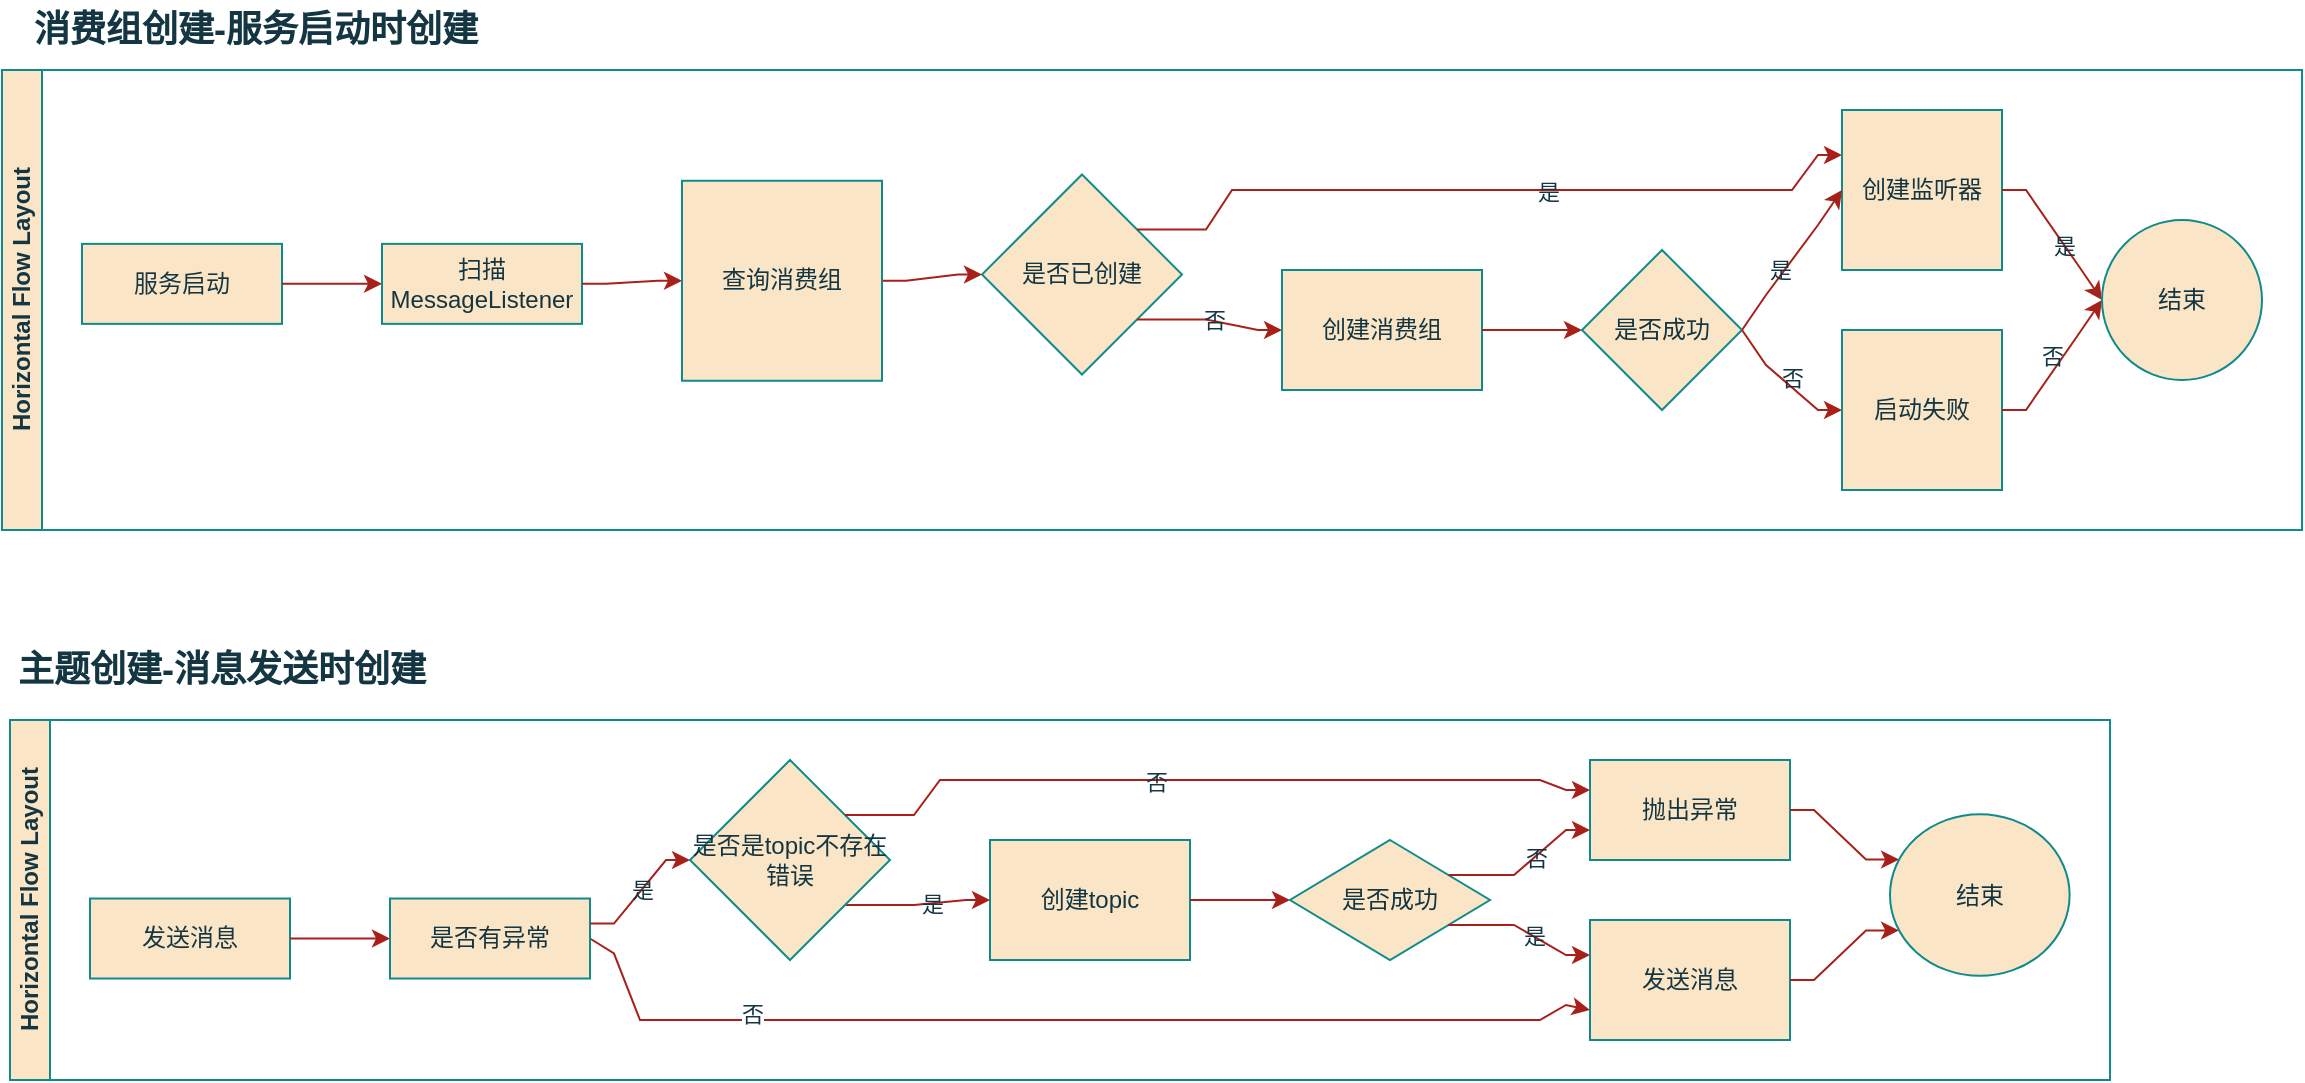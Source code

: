 <mxfile version="22.1.3" type="github">
  <diagram name="第 1 页" id="OHvzYQvvOX94lxVfNjPB">
    <mxGraphModel dx="1509" dy="639" grid="1" gridSize="10" guides="1" tooltips="1" connect="1" arrows="1" fold="1" page="1" pageScale="1" pageWidth="827" pageHeight="1169" math="0" shadow="0">
      <root>
        <mxCell id="0" />
        <mxCell id="1" parent="0" />
        <mxCell id="VYQc9DKy9v42-T7aidAJ-22" value="Horizontal Flow Layout" style="swimlane;html=1;startSize=20;horizontal=0;childLayout=flowLayout;flowOrientation=west;resizable=0;interRankCellSpacing=50;containerType=tree;fontSize=12;labelBackgroundColor=none;fillColor=#FAE5C7;strokeColor=#0F8B8D;fontColor=#143642;" vertex="1" parent="1">
          <mxGeometry x="30" y="335" width="1150" height="230" as="geometry" />
        </mxCell>
        <mxCell id="VYQc9DKy9v42-T7aidAJ-23" value="服务启动" style="whiteSpace=wrap;html=1;labelBackgroundColor=none;fillColor=#FAE5C7;strokeColor=#0F8B8D;fontColor=#143642;" vertex="1" parent="VYQc9DKy9v42-T7aidAJ-22">
          <mxGeometry x="40" y="86.931" width="100" height="40" as="geometry" />
        </mxCell>
        <mxCell id="VYQc9DKy9v42-T7aidAJ-56" value="" style="edgeStyle=orthogonalEdgeStyle;rounded=0;orthogonalLoop=1;jettySize=auto;html=1;noEdgeStyle=1;orthogonal=1;labelBackgroundColor=none;fontColor=default;strokeColor=#A8201A;" edge="1" source="VYQc9DKy9v42-T7aidAJ-23" target="VYQc9DKy9v42-T7aidAJ-57" parent="VYQc9DKy9v42-T7aidAJ-22">
          <mxGeometry relative="1" as="geometry">
            <Array as="points">
              <mxPoint x="152" y="106.931" />
              <mxPoint x="178" y="106.931" />
            </Array>
          </mxGeometry>
        </mxCell>
        <mxCell id="VYQc9DKy9v42-T7aidAJ-57" value="扫描MessageListener" style="whiteSpace=wrap;html=1;labelBackgroundColor=none;fillColor=#FAE5C7;strokeColor=#0F8B8D;fontColor=#143642;" vertex="1" parent="VYQc9DKy9v42-T7aidAJ-22">
          <mxGeometry x="190" y="86.931" width="100" height="40" as="geometry" />
        </mxCell>
        <mxCell id="VYQc9DKy9v42-T7aidAJ-58" value="" style="edgeStyle=orthogonalEdgeStyle;rounded=0;orthogonalLoop=1;jettySize=auto;html=1;noEdgeStyle=1;orthogonal=1;labelBackgroundColor=none;fontColor=default;strokeColor=#A8201A;" edge="1" target="VYQc9DKy9v42-T7aidAJ-64" source="VYQc9DKy9v42-T7aidAJ-57" parent="VYQc9DKy9v42-T7aidAJ-22">
          <mxGeometry relative="1" as="geometry">
            <mxPoint x="3480" y="2265.926" as="sourcePoint" />
            <Array as="points">
              <mxPoint x="302" y="106.931" />
              <mxPoint x="328" y="105.373" />
            </Array>
          </mxGeometry>
        </mxCell>
        <mxCell id="VYQc9DKy9v42-T7aidAJ-59" value="是否已创建" style="whiteSpace=wrap;html=1;shape=rhombus;perimeter=rhombusPerimeter;labelBackgroundColor=none;fillColor=#FAE5C7;strokeColor=#0F8B8D;fontColor=#143642;" vertex="1" parent="VYQc9DKy9v42-T7aidAJ-22">
          <mxGeometry x="490" y="52.257" width="100" height="100" as="geometry" />
        </mxCell>
        <mxCell id="VYQc9DKy9v42-T7aidAJ-60" value="" style="edgeStyle=orthogonalEdgeStyle;rounded=0;orthogonalLoop=1;jettySize=auto;html=1;noEdgeStyle=1;orthogonal=1;labelBackgroundColor=none;fontColor=default;strokeColor=#A8201A;" edge="1" target="VYQc9DKy9v42-T7aidAJ-61" source="VYQc9DKy9v42-T7aidAJ-59" parent="VYQc9DKy9v42-T7aidAJ-22">
          <mxGeometry relative="1" as="geometry">
            <mxPoint x="3530" y="2175.926" as="sourcePoint" />
            <Array as="points">
              <mxPoint x="602" y="79.757" />
              <mxPoint x="615" y="60" />
              <mxPoint x="765" y="60" />
              <mxPoint x="765" y="60" />
              <mxPoint x="895" y="60" />
              <mxPoint x="908" y="42.5" />
            </Array>
          </mxGeometry>
        </mxCell>
        <mxCell id="VYQc9DKy9v42-T7aidAJ-65" value="是" style="edgeLabel;html=1;align=center;verticalAlign=middle;resizable=0;points=[];labelBackgroundColor=none;fontColor=#143642;" vertex="1" connectable="0" parent="VYQc9DKy9v42-T7aidAJ-60">
          <mxGeometry x="0.16" y="-1" relative="1" as="geometry">
            <mxPoint as="offset" />
          </mxGeometry>
        </mxCell>
        <mxCell id="VYQc9DKy9v42-T7aidAJ-61" value="创建监听器" style="whiteSpace=wrap;html=1;shape=label;rounded=0;labelBackgroundColor=none;fillColor=#FAE5C7;strokeColor=#0F8B8D;fontColor=#143642;" vertex="1" parent="VYQc9DKy9v42-T7aidAJ-22">
          <mxGeometry x="920" y="20" width="80" height="80" as="geometry" />
        </mxCell>
        <mxCell id="VYQc9DKy9v42-T7aidAJ-63" value="" style="edgeStyle=orthogonalEdgeStyle;rounded=0;orthogonalLoop=1;jettySize=auto;html=1;noEdgeStyle=1;orthogonal=1;labelBackgroundColor=none;fontColor=default;strokeColor=#A8201A;" edge="1" target="VYQc9DKy9v42-T7aidAJ-59" source="VYQc9DKy9v42-T7aidAJ-64" parent="VYQc9DKy9v42-T7aidAJ-22">
          <mxGeometry relative="1" as="geometry">
            <mxPoint x="3230" y="2095.926" as="sourcePoint" />
            <Array as="points">
              <mxPoint x="452" y="105.373" />
              <mxPoint x="478" y="102.257" />
            </Array>
          </mxGeometry>
        </mxCell>
        <mxCell id="VYQc9DKy9v42-T7aidAJ-64" value="查询消费组" style="whiteSpace=wrap;html=1;shape=label;rounded=0;labelBackgroundColor=none;fillColor=#FAE5C7;strokeColor=#0F8B8D;fontColor=#143642;" vertex="1" parent="VYQc9DKy9v42-T7aidAJ-22">
          <mxGeometry x="340" y="55.373" width="100" height="100" as="geometry" />
        </mxCell>
        <mxCell id="VYQc9DKy9v42-T7aidAJ-68" value="" style="edgeStyle=orthogonalEdgeStyle;rounded=0;orthogonalLoop=1;jettySize=auto;html=1;noEdgeStyle=1;orthogonal=1;labelBackgroundColor=none;fontColor=default;strokeColor=#A8201A;" edge="1" target="VYQc9DKy9v42-T7aidAJ-69" source="VYQc9DKy9v42-T7aidAJ-59" parent="VYQc9DKy9v42-T7aidAJ-22">
          <mxGeometry relative="1" as="geometry">
            <mxPoint x="3060" y="1935.926" as="sourcePoint" />
            <Array as="points">
              <mxPoint x="602" y="124.757" />
              <mxPoint x="628" y="130" />
            </Array>
          </mxGeometry>
        </mxCell>
        <mxCell id="VYQc9DKy9v42-T7aidAJ-71" value="否" style="edgeLabel;html=1;align=center;verticalAlign=middle;resizable=0;points=[];labelBackgroundColor=none;fontColor=#143642;" vertex="1" connectable="0" parent="VYQc9DKy9v42-T7aidAJ-68">
          <mxGeometry x="0.038" y="1" relative="1" as="geometry">
            <mxPoint as="offset" />
          </mxGeometry>
        </mxCell>
        <mxCell id="VYQc9DKy9v42-T7aidAJ-70" style="edgeStyle=orthogonalEdgeStyle;rounded=0;orthogonalLoop=1;jettySize=auto;html=1;exitX=1;exitY=0.5;exitDx=0;exitDy=0;entryX=0;entryY=0.5;entryDx=0;entryDy=0;noEdgeStyle=1;orthogonal=1;labelBackgroundColor=none;fontColor=default;strokeColor=#A8201A;" edge="1" parent="VYQc9DKy9v42-T7aidAJ-22" source="VYQc9DKy9v42-T7aidAJ-129" target="VYQc9DKy9v42-T7aidAJ-61">
          <mxGeometry relative="1" as="geometry">
            <Array as="points">
              <mxPoint x="882" y="112.5" />
              <mxPoint x="908" y="77.5" />
            </Array>
          </mxGeometry>
        </mxCell>
        <mxCell id="VYQc9DKy9v42-T7aidAJ-131" value="是" style="edgeLabel;html=1;align=center;verticalAlign=middle;resizable=0;points=[];labelBackgroundColor=none;fontColor=#143642;" vertex="1" connectable="0" parent="VYQc9DKy9v42-T7aidAJ-70">
          <mxGeometry x="-0.195" y="3" relative="1" as="geometry">
            <mxPoint x="1" as="offset" />
          </mxGeometry>
        </mxCell>
        <mxCell id="VYQc9DKy9v42-T7aidAJ-69" value="创建消费组" style="whiteSpace=wrap;html=1;shape=label;rounded=0;labelBackgroundColor=none;fillColor=#FAE5C7;strokeColor=#0F8B8D;fontColor=#143642;" vertex="1" parent="VYQc9DKy9v42-T7aidAJ-22">
          <mxGeometry x="640" y="100" width="100" height="60" as="geometry" />
        </mxCell>
        <mxCell id="VYQc9DKy9v42-T7aidAJ-128" value="" style="edgeStyle=orthogonalEdgeStyle;rounded=0;orthogonalLoop=1;jettySize=auto;html=1;exitX=1;exitY=0.5;exitDx=0;exitDy=0;entryX=0;entryY=0.5;entryDx=0;entryDy=0;noEdgeStyle=1;orthogonal=1;labelBackgroundColor=none;fontColor=default;strokeColor=#A8201A;" edge="1" parent="VYQc9DKy9v42-T7aidAJ-22" source="VYQc9DKy9v42-T7aidAJ-69" target="VYQc9DKy9v42-T7aidAJ-129">
          <mxGeometry relative="1" as="geometry">
            <mxPoint x="2334" y="1317.778" as="sourcePoint" />
            <mxPoint x="2384" y="1287.778" as="targetPoint" />
            <Array as="points">
              <mxPoint x="752" y="130" />
              <mxPoint x="778" y="130" />
            </Array>
          </mxGeometry>
        </mxCell>
        <mxCell id="VYQc9DKy9v42-T7aidAJ-129" value="是否成功" style="rhombus;whiteSpace=wrap;html=1;labelBackgroundColor=none;fillColor=#FAE5C7;strokeColor=#0F8B8D;fontColor=#143642;" vertex="1" parent="VYQc9DKy9v42-T7aidAJ-22">
          <mxGeometry x="790" y="90" width="80" height="80" as="geometry" />
        </mxCell>
        <mxCell id="VYQc9DKy9v42-T7aidAJ-132" value="" style="edgeStyle=orthogonalEdgeStyle;rounded=0;orthogonalLoop=1;jettySize=auto;html=1;noEdgeStyle=1;orthogonal=1;labelBackgroundColor=none;fontColor=default;strokeColor=#A8201A;entryX=0;entryY=0.5;entryDx=0;entryDy=0;" edge="1" target="VYQc9DKy9v42-T7aidAJ-140" source="VYQc9DKy9v42-T7aidAJ-61" parent="VYQc9DKy9v42-T7aidAJ-22">
          <mxGeometry relative="1" as="geometry">
            <mxPoint x="1922" y="1077.778" as="sourcePoint" />
            <Array as="points">
              <mxPoint x="1012" y="60" />
              <mxPoint x="1038" y="97.5" />
            </Array>
          </mxGeometry>
        </mxCell>
        <mxCell id="VYQc9DKy9v42-T7aidAJ-133" value="是" style="edgeLabel;html=1;align=center;verticalAlign=middle;resizable=0;points=[];labelBackgroundColor=none;fontColor=#143642;" vertex="1" connectable="0" parent="VYQc9DKy9v42-T7aidAJ-132">
          <mxGeometry x="0.16" y="-1" relative="1" as="geometry">
            <mxPoint as="offset" />
          </mxGeometry>
        </mxCell>
        <mxCell id="VYQc9DKy9v42-T7aidAJ-135" value="" style="edgeStyle=orthogonalEdgeStyle;rounded=0;orthogonalLoop=1;jettySize=auto;html=1;exitX=1;exitY=0.5;exitDx=0;exitDy=0;entryX=0;entryY=0.5;entryDx=0;entryDy=0;noEdgeStyle=1;orthogonal=1;labelBackgroundColor=none;fontColor=default;strokeColor=#A8201A;" edge="1" target="VYQc9DKy9v42-T7aidAJ-136" source="VYQc9DKy9v42-T7aidAJ-129" parent="VYQc9DKy9v42-T7aidAJ-22">
          <mxGeometry relative="1" as="geometry">
            <mxPoint x="1974" y="1024" as="sourcePoint" />
            <mxPoint x="2418" y="1607.778" as="targetPoint" />
            <Array as="points">
              <mxPoint x="882" y="147.5" />
              <mxPoint x="908" y="170" />
            </Array>
          </mxGeometry>
        </mxCell>
        <mxCell id="VYQc9DKy9v42-T7aidAJ-137" value="否" style="edgeLabel;html=1;align=center;verticalAlign=middle;resizable=0;points=[];labelBackgroundColor=none;fontColor=#143642;" vertex="1" connectable="0" parent="VYQc9DKy9v42-T7aidAJ-135">
          <mxGeometry x="0.069" y="4" relative="1" as="geometry">
            <mxPoint x="-1" as="offset" />
          </mxGeometry>
        </mxCell>
        <mxCell id="VYQc9DKy9v42-T7aidAJ-136" value="启动失败" style="whiteSpace=wrap;html=1;rounded=0;labelBackgroundColor=none;fillColor=#FAE5C7;strokeColor=#0F8B8D;fontColor=#143642;" vertex="1" parent="VYQc9DKy9v42-T7aidAJ-22">
          <mxGeometry x="920" y="130" width="80" height="80" as="geometry" />
        </mxCell>
        <mxCell id="VYQc9DKy9v42-T7aidAJ-138" value="" style="edgeStyle=orthogonalEdgeStyle;rounded=0;orthogonalLoop=1;jettySize=auto;html=1;exitX=1;exitY=0.5;exitDx=0;exitDy=0;entryX=0;entryY=0.5;entryDx=0;entryDy=0;noEdgeStyle=1;orthogonal=1;labelBackgroundColor=none;fontColor=default;strokeColor=#A8201A;" edge="1" target="VYQc9DKy9v42-T7aidAJ-140" source="VYQc9DKy9v42-T7aidAJ-136" parent="VYQc9DKy9v42-T7aidAJ-22">
          <mxGeometry relative="1" as="geometry">
            <mxPoint x="1904" y="960" as="sourcePoint" />
            <mxPoint x="2452" y="1927.778" as="targetPoint" />
            <Array as="points">
              <mxPoint x="1012" y="170" />
              <mxPoint x="1038" y="132.5" />
            </Array>
          </mxGeometry>
        </mxCell>
        <mxCell id="VYQc9DKy9v42-T7aidAJ-139" value="否" style="edgeLabel;html=1;align=center;verticalAlign=middle;resizable=0;points=[];labelBackgroundColor=none;fontColor=#143642;" vertex="1" connectable="0" parent="VYQc9DKy9v42-T7aidAJ-138">
          <mxGeometry x="0.069" y="4" relative="1" as="geometry">
            <mxPoint x="-1" as="offset" />
          </mxGeometry>
        </mxCell>
        <mxCell id="VYQc9DKy9v42-T7aidAJ-140" value="结束" style="whiteSpace=wrap;html=1;rounded=0;shape=ellipse;perimeter=ellipsePerimeter;aspect=fixed;labelBackgroundColor=none;fillColor=#FAE5C7;strokeColor=#0F8B8D;fontColor=#143642;" vertex="1" parent="VYQc9DKy9v42-T7aidAJ-22">
          <mxGeometry x="1050" y="75" width="80" height="80" as="geometry" />
        </mxCell>
        <mxCell id="VYQc9DKy9v42-T7aidAJ-87" value="Horizontal Flow Layout" style="swimlane;html=1;startSize=20;horizontal=0;childLayout=flowLayout;flowOrientation=west;resizable=0;interRankCellSpacing=50;containerType=tree;fontSize=12;labelBackgroundColor=none;fillColor=#FAE5C7;strokeColor=#0F8B8D;fontColor=#143642;" vertex="1" parent="1">
          <mxGeometry x="34" y="660" width="1050" height="180" as="geometry" />
        </mxCell>
        <mxCell id="VYQc9DKy9v42-T7aidAJ-88" value="发送消息" style="whiteSpace=wrap;html=1;labelBackgroundColor=none;fillColor=#FAE5C7;strokeColor=#0F8B8D;fontColor=#143642;" vertex="1" parent="VYQc9DKy9v42-T7aidAJ-87">
          <mxGeometry x="40" y="89.259" width="100" height="40" as="geometry" />
        </mxCell>
        <mxCell id="VYQc9DKy9v42-T7aidAJ-89" value="" style="edgeStyle=orthogonalEdgeStyle;rounded=0;orthogonalLoop=1;jettySize=auto;html=1;noEdgeStyle=1;orthogonal=1;labelBackgroundColor=none;fontColor=default;strokeColor=#A8201A;" edge="1" parent="VYQc9DKy9v42-T7aidAJ-87" source="VYQc9DKy9v42-T7aidAJ-88" target="VYQc9DKy9v42-T7aidAJ-90">
          <mxGeometry relative="1" as="geometry">
            <Array as="points">
              <mxPoint x="152" y="109.259" />
              <mxPoint x="178" y="109.259" />
            </Array>
          </mxGeometry>
        </mxCell>
        <mxCell id="VYQc9DKy9v42-T7aidAJ-153" style="edgeStyle=orthogonalEdgeStyle;rounded=0;orthogonalLoop=1;jettySize=auto;html=1;exitX=1;exitY=0.5;exitDx=0;exitDy=0;entryX=0;entryY=0.75;entryDx=0;entryDy=0;strokeColor=#A8201A;fontColor=#143642;fillColor=#FAE5C7;noEdgeStyle=1;orthogonal=1;" edge="1" parent="VYQc9DKy9v42-T7aidAJ-87" source="VYQc9DKy9v42-T7aidAJ-90" target="VYQc9DKy9v42-T7aidAJ-147">
          <mxGeometry relative="1" as="geometry">
            <Array as="points">
              <mxPoint x="302" y="116.759" />
              <mxPoint x="315" y="150" />
              <mxPoint x="465" y="150" />
              <mxPoint x="465" y="150" />
              <mxPoint x="615" y="150" />
              <mxPoint x="615" y="150" />
              <mxPoint x="765" y="150" />
              <mxPoint x="778" y="142.5" />
            </Array>
          </mxGeometry>
        </mxCell>
        <mxCell id="VYQc9DKy9v42-T7aidAJ-162" value="否" style="edgeLabel;html=1;align=center;verticalAlign=middle;resizable=0;points=[];fontColor=#143642;" vertex="1" connectable="0" parent="VYQc9DKy9v42-T7aidAJ-153">
          <mxGeometry x="-0.598" y="3" relative="1" as="geometry">
            <mxPoint as="offset" />
          </mxGeometry>
        </mxCell>
        <mxCell id="VYQc9DKy9v42-T7aidAJ-90" value="是否有异常" style="whiteSpace=wrap;html=1;labelBackgroundColor=none;fillColor=#FAE5C7;strokeColor=#0F8B8D;fontColor=#143642;" vertex="1" parent="VYQc9DKy9v42-T7aidAJ-87">
          <mxGeometry x="190" y="89.259" width="100" height="40" as="geometry" />
        </mxCell>
        <mxCell id="VYQc9DKy9v42-T7aidAJ-91" value="" style="edgeStyle=orthogonalEdgeStyle;rounded=0;orthogonalLoop=1;jettySize=auto;html=1;noEdgeStyle=1;orthogonal=1;labelBackgroundColor=none;fontColor=default;strokeColor=#A8201A;" edge="1" parent="VYQc9DKy9v42-T7aidAJ-87" source="VYQc9DKy9v42-T7aidAJ-90" target="VYQc9DKy9v42-T7aidAJ-97">
          <mxGeometry relative="1" as="geometry">
            <mxPoint x="4680" y="2755" as="sourcePoint" />
            <Array as="points">
              <mxPoint x="302" y="101.759" />
              <mxPoint x="328" y="70" />
            </Array>
          </mxGeometry>
        </mxCell>
        <mxCell id="VYQc9DKy9v42-T7aidAJ-110" value="是" style="edgeLabel;html=1;align=center;verticalAlign=middle;resizable=0;points=[];labelBackgroundColor=none;fontColor=#143642;" vertex="1" connectable="0" parent="VYQc9DKy9v42-T7aidAJ-91">
          <mxGeometry x="0.037" relative="1" as="geometry">
            <mxPoint as="offset" />
          </mxGeometry>
        </mxCell>
        <mxCell id="VYQc9DKy9v42-T7aidAJ-92" value="创建topic" style="whiteSpace=wrap;html=1;shape=label;rounded=0;labelBackgroundColor=none;fillColor=#FAE5C7;strokeColor=#0F8B8D;fontColor=#143642;" vertex="1" parent="VYQc9DKy9v42-T7aidAJ-87">
          <mxGeometry x="490" y="60" width="100" height="60" as="geometry" />
        </mxCell>
        <mxCell id="VYQc9DKy9v42-T7aidAJ-96" value="" style="edgeStyle=orthogonalEdgeStyle;rounded=0;orthogonalLoop=1;jettySize=auto;html=1;noEdgeStyle=1;orthogonal=1;labelBackgroundColor=none;fontColor=default;strokeColor=#A8201A;" edge="1" parent="VYQc9DKy9v42-T7aidAJ-87" source="VYQc9DKy9v42-T7aidAJ-97" target="VYQc9DKy9v42-T7aidAJ-92">
          <mxGeometry relative="1" as="geometry">
            <mxPoint x="4430" y="2585" as="sourcePoint" />
            <Array as="points">
              <mxPoint x="452" y="92.5" />
              <mxPoint x="478" y="90" />
            </Array>
          </mxGeometry>
        </mxCell>
        <mxCell id="VYQc9DKy9v42-T7aidAJ-113" value="是" style="edgeLabel;html=1;align=center;verticalAlign=middle;resizable=0;points=[];labelBackgroundColor=none;fontColor=#143642;" vertex="1" connectable="0" parent="VYQc9DKy9v42-T7aidAJ-96">
          <mxGeometry x="0.154" relative="1" as="geometry">
            <mxPoint x="1" as="offset" />
          </mxGeometry>
        </mxCell>
        <mxCell id="VYQc9DKy9v42-T7aidAJ-97" value="是否是topic不存在错误" style="whiteSpace=wrap;html=1;shape=rhombus;rounded=0;perimeter=rhombusPerimeter;labelBackgroundColor=none;fillColor=#FAE5C7;strokeColor=#0F8B8D;fontColor=#143642;" vertex="1" parent="VYQc9DKy9v42-T7aidAJ-87">
          <mxGeometry x="340" y="20" width="100" height="100" as="geometry" />
        </mxCell>
        <mxCell id="VYQc9DKy9v42-T7aidAJ-106" value="" style="edgeStyle=orthogonalEdgeStyle;rounded=0;orthogonalLoop=1;jettySize=auto;html=1;noEdgeStyle=1;orthogonal=1;labelBackgroundColor=none;fontColor=default;strokeColor=#A8201A;" edge="1" target="VYQc9DKy9v42-T7aidAJ-107" source="VYQc9DKy9v42-T7aidAJ-97" parent="VYQc9DKy9v42-T7aidAJ-87">
          <mxGeometry relative="1" as="geometry">
            <mxPoint x="3140" y="2045" as="sourcePoint" />
            <Array as="points">
              <mxPoint x="452" y="47.5" />
              <mxPoint x="465" y="30" />
              <mxPoint x="615" y="30" />
              <mxPoint x="615" y="30" />
              <mxPoint x="765" y="30" />
              <mxPoint x="778" y="35" />
            </Array>
          </mxGeometry>
        </mxCell>
        <mxCell id="VYQc9DKy9v42-T7aidAJ-114" value="否" style="edgeLabel;html=1;align=center;verticalAlign=middle;resizable=0;points=[];labelBackgroundColor=none;fontColor=#143642;" vertex="1" connectable="0" parent="VYQc9DKy9v42-T7aidAJ-106">
          <mxGeometry x="-0.143" y="-1" relative="1" as="geometry">
            <mxPoint as="offset" />
          </mxGeometry>
        </mxCell>
        <mxCell id="VYQc9DKy9v42-T7aidAJ-107" value="抛出异常" style="whiteSpace=wrap;html=1;shape=label;rounded=0;labelBackgroundColor=none;fillColor=#FAE5C7;strokeColor=#0F8B8D;fontColor=#143642;" vertex="1" parent="VYQc9DKy9v42-T7aidAJ-87">
          <mxGeometry x="790" y="20" width="100" height="50" as="geometry" />
        </mxCell>
        <mxCell id="VYQc9DKy9v42-T7aidAJ-111" value="" style="edgeStyle=orthogonalEdgeStyle;rounded=0;orthogonalLoop=1;jettySize=auto;html=1;noEdgeStyle=1;orthogonal=1;labelBackgroundColor=none;fontColor=default;strokeColor=#A8201A;" edge="1" target="VYQc9DKy9v42-T7aidAJ-158" source="VYQc9DKy9v42-T7aidAJ-107" parent="VYQc9DKy9v42-T7aidAJ-87">
          <mxGeometry relative="1" as="geometry">
            <mxPoint x="2770" y="1808" as="sourcePoint" />
            <Array as="points">
              <mxPoint x="902" y="45" />
              <mxPoint x="928" y="69.792" />
            </Array>
          </mxGeometry>
        </mxCell>
        <mxCell id="VYQc9DKy9v42-T7aidAJ-142" value="" style="edgeStyle=orthogonalEdgeStyle;rounded=0;orthogonalLoop=1;jettySize=auto;html=1;noEdgeStyle=1;orthogonal=1;labelBackgroundColor=none;fontColor=default;strokeColor=#A8201A;" edge="1" target="VYQc9DKy9v42-T7aidAJ-144" source="VYQc9DKy9v42-T7aidAJ-92" parent="VYQc9DKy9v42-T7aidAJ-87">
          <mxGeometry relative="1" as="geometry">
            <mxPoint x="1692" y="1268" as="sourcePoint" />
            <Array as="points">
              <mxPoint x="602" y="90" />
              <mxPoint x="628" y="90" />
            </Array>
          </mxGeometry>
        </mxCell>
        <mxCell id="VYQc9DKy9v42-T7aidAJ-144" value="是否成功" style="whiteSpace=wrap;html=1;shape=rhombus;rounded=0;labelBackgroundColor=none;fillColor=#FAE5C7;strokeColor=#0F8B8D;fontColor=#143642;perimeter=rhombusPerimeter;" vertex="1" parent="VYQc9DKy9v42-T7aidAJ-87">
          <mxGeometry x="640" y="60" width="100" height="60" as="geometry" />
        </mxCell>
        <mxCell id="VYQc9DKy9v42-T7aidAJ-145" value="" style="edgeStyle=orthogonalEdgeStyle;rounded=0;orthogonalLoop=1;jettySize=auto;html=1;noEdgeStyle=1;orthogonal=1;labelBackgroundColor=none;fontColor=default;strokeColor=#A8201A;" edge="1" target="VYQc9DKy9v42-T7aidAJ-147" source="VYQc9DKy9v42-T7aidAJ-144" parent="VYQc9DKy9v42-T7aidAJ-87">
          <mxGeometry relative="1" as="geometry">
            <mxPoint x="1744" y="1230" as="sourcePoint" />
            <Array as="points">
              <mxPoint x="752" y="102.5" />
              <mxPoint x="778" y="117.5" />
            </Array>
          </mxGeometry>
        </mxCell>
        <mxCell id="VYQc9DKy9v42-T7aidAJ-146" value="是" style="edgeLabel;html=1;align=center;verticalAlign=middle;resizable=0;points=[];labelBackgroundColor=none;fontColor=#143642;" vertex="1" connectable="0" parent="VYQc9DKy9v42-T7aidAJ-145">
          <mxGeometry x="0.154" relative="1" as="geometry">
            <mxPoint x="1" as="offset" />
          </mxGeometry>
        </mxCell>
        <mxCell id="VYQc9DKy9v42-T7aidAJ-147" value="发送消息" style="whiteSpace=wrap;html=1;shape=label;rounded=0;labelBackgroundColor=none;fillColor=#FAE5C7;strokeColor=#0F8B8D;fontColor=#143642;" vertex="1" parent="VYQc9DKy9v42-T7aidAJ-87">
          <mxGeometry x="790" y="100" width="100" height="60" as="geometry" />
        </mxCell>
        <mxCell id="VYQc9DKy9v42-T7aidAJ-148" value="" style="edgeStyle=orthogonalEdgeStyle;rounded=0;orthogonalLoop=1;jettySize=auto;html=1;noEdgeStyle=1;orthogonal=1;labelBackgroundColor=none;fontColor=default;strokeColor=#A8201A;" edge="1" target="VYQc9DKy9v42-T7aidAJ-107" source="VYQc9DKy9v42-T7aidAJ-144" parent="VYQc9DKy9v42-T7aidAJ-87">
          <mxGeometry relative="1" as="geometry">
            <mxPoint x="1624" y="1170" as="sourcePoint" />
            <Array as="points">
              <mxPoint x="752" y="77.5" />
              <mxPoint x="778" y="55" />
            </Array>
          </mxGeometry>
        </mxCell>
        <mxCell id="VYQc9DKy9v42-T7aidAJ-149" value="否" style="edgeLabel;html=1;align=center;verticalAlign=middle;resizable=0;points=[];labelBackgroundColor=none;fontColor=#143642;" vertex="1" connectable="0" parent="VYQc9DKy9v42-T7aidAJ-148">
          <mxGeometry x="0.154" relative="1" as="geometry">
            <mxPoint x="1" as="offset" />
          </mxGeometry>
        </mxCell>
        <mxCell id="VYQc9DKy9v42-T7aidAJ-156" value="" style="edgeStyle=orthogonalEdgeStyle;rounded=0;orthogonalLoop=1;jettySize=auto;html=1;noEdgeStyle=1;orthogonal=1;labelBackgroundColor=none;fontColor=default;strokeColor=#A8201A;" edge="1" target="VYQc9DKy9v42-T7aidAJ-158" source="VYQc9DKy9v42-T7aidAJ-147" parent="VYQc9DKy9v42-T7aidAJ-87">
          <mxGeometry relative="1" as="geometry">
            <mxPoint x="1353" y="963" as="sourcePoint" />
            <Array as="points">
              <mxPoint x="902" y="130" />
              <mxPoint x="928" y="105.207" />
            </Array>
          </mxGeometry>
        </mxCell>
        <mxCell id="VYQc9DKy9v42-T7aidAJ-158" value="结束" style="whiteSpace=wrap;html=1;shape=ellipse;rounded=0;labelBackgroundColor=none;fillColor=#FAE5C7;strokeColor=#0F8B8D;fontColor=#143642;perimeter=ellipsePerimeter;" vertex="1" parent="VYQc9DKy9v42-T7aidAJ-87">
          <mxGeometry x="940" y="47.085" width="89.81" height="80.83" as="geometry" />
        </mxCell>
        <mxCell id="VYQc9DKy9v42-T7aidAJ-163" value="&lt;b&gt;&lt;font style=&quot;font-size: 18px;&quot;&gt;消费组创建-服务启动时创建&lt;/font&gt;&lt;/b&gt;" style="text;html=1;strokeColor=none;fillColor=none;align=center;verticalAlign=middle;whiteSpace=wrap;rounded=0;fontColor=#143642;" vertex="1" parent="1">
          <mxGeometry x="34" y="300" width="246" height="30" as="geometry" />
        </mxCell>
        <mxCell id="VYQc9DKy9v42-T7aidAJ-164" value="&lt;b&gt;&lt;font style=&quot;font-size: 18px;&quot;&gt;主题创建-消息发送时创建&lt;/font&gt;&lt;/b&gt;" style="text;html=1;strokeColor=none;fillColor=none;align=center;verticalAlign=middle;whiteSpace=wrap;rounded=0;fontColor=#143642;" vertex="1" parent="1">
          <mxGeometry x="30" y="620" width="220" height="30" as="geometry" />
        </mxCell>
      </root>
    </mxGraphModel>
  </diagram>
</mxfile>
